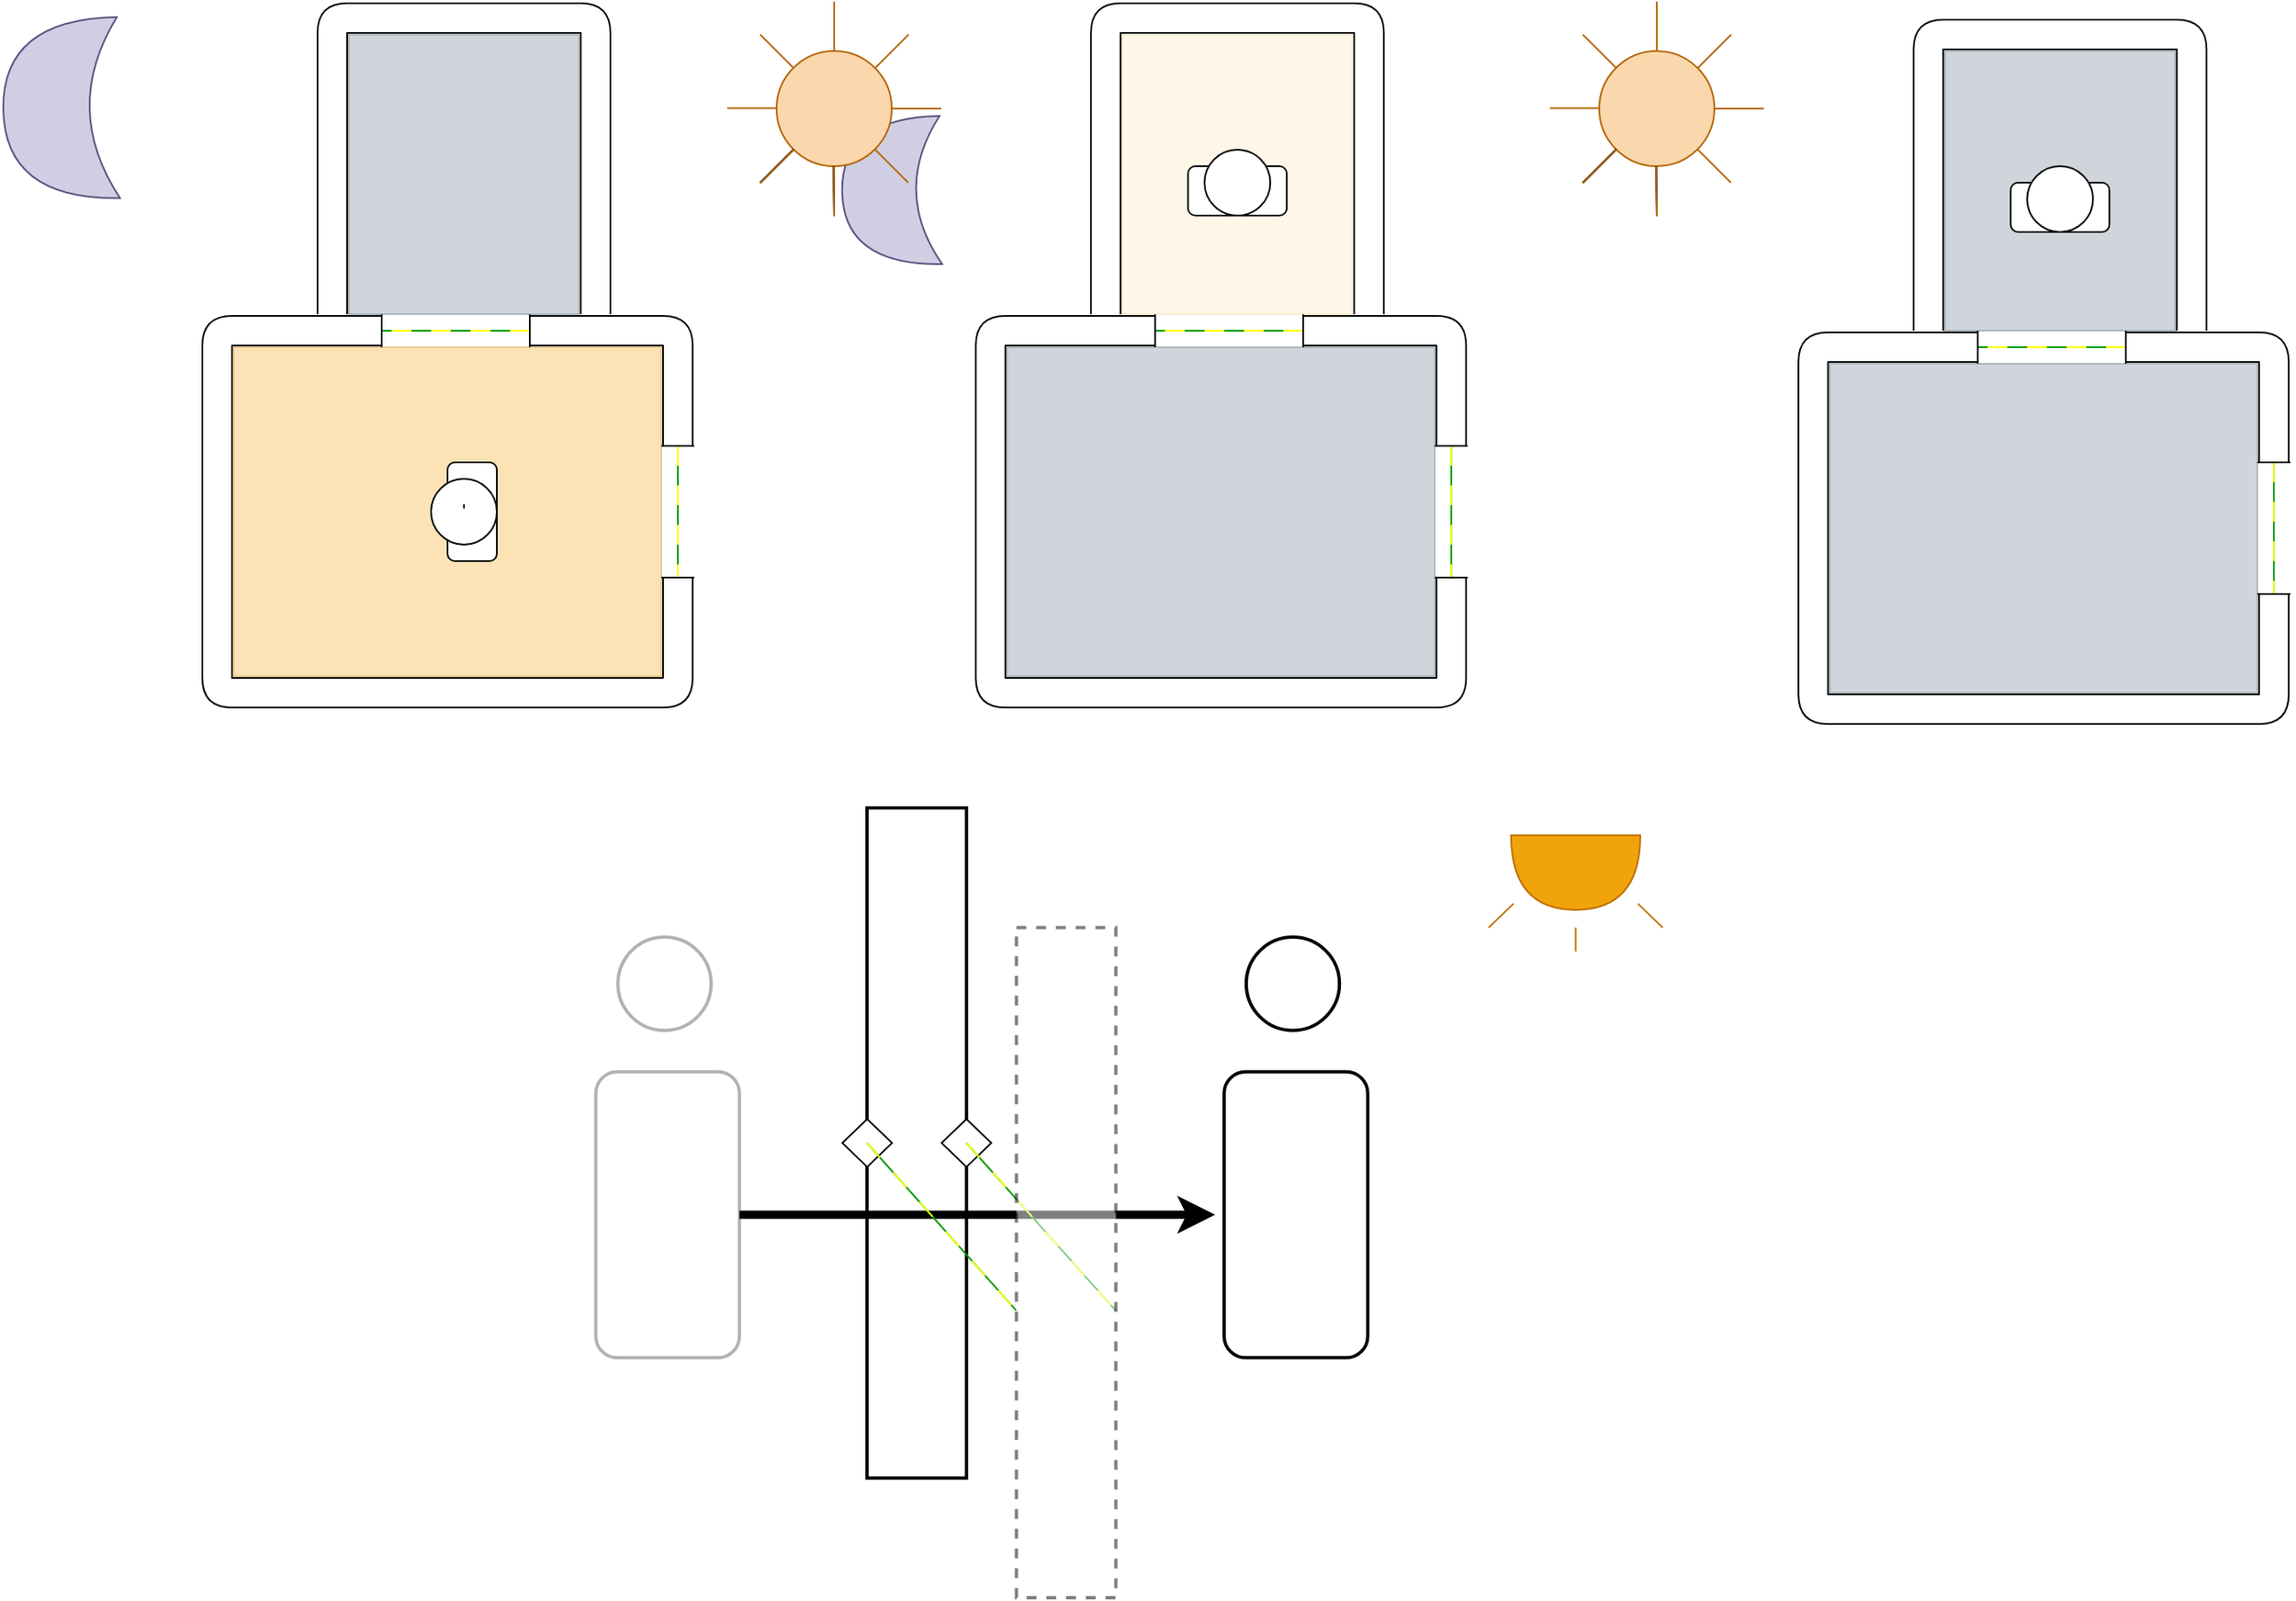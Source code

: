 <mxfile>
    <diagram id="Cca6cfOev7vaBRQpWxT0" name="Page-1">
        <mxGraphModel dx="2141" dy="2211" grid="1" gridSize="10" guides="1" tooltips="1" connect="1" arrows="1" fold="1" page="1" pageScale="1" pageWidth="850" pageHeight="1100" math="0" shadow="0">
            <root>
                <mxCell id="0"/>
                <mxCell id="1" parent="0"/>
                <mxCell id="20" value="" style="rounded=0;whiteSpace=wrap;html=1;fillColor=#f0a30a;fontColor=#000000;strokeColor=#BD7000;opacity=30;" vertex="1" parent="1">
                    <mxGeometry x="140" y="140" width="260" height="200" as="geometry"/>
                </mxCell>
                <mxCell id="35" value="" style="rounded=0;whiteSpace=wrap;html=1;fillColor=#647687;strokeColor=#314354;opacity=30;fontColor=#ffffff;" vertex="1" parent="1">
                    <mxGeometry x="610.09" y="140" width="260" height="200" as="geometry"/>
                </mxCell>
                <mxCell id="2" value="" style="shape=wire;edgeStyle=orthogonalEdgeStyle;orthogonalLoop=1;jettySize=auto;html=1;sourcePerimeterSpacing=0;targetPerimeterSpacing=0;endArrow=none;curved=0;rounded=0;strokeColor=#009900;dashed=1;fillColor=#ffff00;dashPattern=12 12;fixDash=1;startSize=6;endSize=6;" edge="1" parent="1">
                    <mxGeometry width="100" relative="1" as="geometry">
                        <mxPoint x="410" y="200" as="sourcePoint"/>
                        <mxPoint x="410" y="280" as="targetPoint"/>
                    </mxGeometry>
                </mxCell>
                <mxCell id="5" value="" style="endArrow=none;html=1;shape=link;width=18;shadow=0;" edge="1" parent="1">
                    <mxGeometry width="50" height="50" relative="1" as="geometry">
                        <mxPoint x="410" y="200" as="sourcePoint"/>
                        <mxPoint x="320" y="130" as="targetPoint"/>
                        <Array as="points">
                            <mxPoint x="410" y="130"/>
                        </Array>
                    </mxGeometry>
                </mxCell>
                <mxCell id="6" value="" style="endArrow=none;html=1;shape=link;width=18;" edge="1" parent="1">
                    <mxGeometry width="50" height="50" relative="1" as="geometry">
                        <mxPoint x="230" y="130" as="sourcePoint"/>
                        <mxPoint x="410" y="280" as="targetPoint"/>
                        <Array as="points">
                            <mxPoint x="130" y="130"/>
                            <mxPoint x="130" y="350"/>
                            <mxPoint x="410" y="350"/>
                        </Array>
                    </mxGeometry>
                </mxCell>
                <mxCell id="7" value="" style="shape=wire;edgeStyle=orthogonalEdgeStyle;orthogonalLoop=1;jettySize=auto;html=1;sourcePerimeterSpacing=0;targetPerimeterSpacing=0;endArrow=none;curved=0;rounded=0;strokeColor=#009900;dashed=1;fillColor=#ffff00;dashPattern=12 12;fixDash=1;startSize=6;endSize=6;" edge="1" parent="1">
                    <mxGeometry width="100" relative="1" as="geometry">
                        <mxPoint x="320" y="130" as="sourcePoint"/>
                        <mxPoint x="230" y="130" as="targetPoint"/>
                    </mxGeometry>
                </mxCell>
                <mxCell id="13" value="" style="endArrow=none;html=1;shape=link;width=18;shadow=0;" edge="1" parent="1">
                    <mxGeometry width="50" height="50" relative="1" as="geometry">
                        <mxPoint x="360" y="120" as="sourcePoint"/>
                        <mxPoint x="200" y="120" as="targetPoint"/>
                        <Array as="points">
                            <mxPoint x="360" y="-60"/>
                            <mxPoint x="200" y="-60"/>
                        </Array>
                    </mxGeometry>
                </mxCell>
                <mxCell id="14" value="" style="endArrow=none;html=1;shadow=0;sketch=0;" edge="1" parent="1">
                    <mxGeometry width="50" height="50" relative="1" as="geometry">
                        <mxPoint x="230" y="140" as="sourcePoint"/>
                        <mxPoint x="230" y="120" as="targetPoint"/>
                    </mxGeometry>
                </mxCell>
                <mxCell id="15" value="" style="endArrow=none;html=1;shadow=0;sketch=0;" edge="1" parent="1">
                    <mxGeometry width="50" height="50" relative="1" as="geometry">
                        <mxPoint x="320" y="140" as="sourcePoint"/>
                        <mxPoint x="320" y="120" as="targetPoint"/>
                    </mxGeometry>
                </mxCell>
                <mxCell id="16" value="" style="endArrow=none;html=1;shadow=0;sketch=0;" edge="1" parent="1">
                    <mxGeometry width="50" height="50" relative="1" as="geometry">
                        <mxPoint x="400" y="200" as="sourcePoint"/>
                        <mxPoint x="420" y="200" as="targetPoint"/>
                    </mxGeometry>
                </mxCell>
                <mxCell id="17" value="" style="endArrow=none;html=1;shadow=0;sketch=0;" edge="1" parent="1">
                    <mxGeometry width="50" height="50" relative="1" as="geometry">
                        <mxPoint x="400" y="280" as="sourcePoint"/>
                        <mxPoint x="420" y="280" as="targetPoint"/>
                    </mxGeometry>
                </mxCell>
                <mxCell id="19" value="" style="rounded=1;whiteSpace=wrap;html=1;" vertex="1" parent="1">
                    <mxGeometry x="270" y="210" width="30" height="60" as="geometry"/>
                </mxCell>
                <mxCell id="18" value="'" style="ellipse;whiteSpace=wrap;html=1;aspect=fixed;" vertex="1" parent="1">
                    <mxGeometry x="260" y="220" width="40" height="40" as="geometry"/>
                </mxCell>
                <mxCell id="21" value="" style="rounded=0;whiteSpace=wrap;html=1;fillColor=#647687;fontColor=#ffffff;strokeColor=#314354;opacity=30;" vertex="1" parent="1">
                    <mxGeometry x="210" y="-50" width="140" height="170" as="geometry"/>
                </mxCell>
                <mxCell id="23" value="" style="shape=xor;whiteSpace=wrap;html=1;rotation=-181;fillColor=#d0cee2;strokeColor=#56517e;" vertex="1" parent="1">
                    <mxGeometry y="-60" width="70" height="110" as="geometry"/>
                </mxCell>
                <mxCell id="24" value="" style="shape=wire;edgeStyle=orthogonalEdgeStyle;orthogonalLoop=1;jettySize=auto;html=1;sourcePerimeterSpacing=0;targetPerimeterSpacing=0;endArrow=none;curved=0;rounded=0;strokeColor=#009900;dashed=1;fillColor=#ffff00;dashPattern=12 12;fixDash=1;startSize=6;endSize=6;" edge="1" parent="1">
                    <mxGeometry width="100" relative="1" as="geometry">
                        <mxPoint x="880.09" y="200" as="sourcePoint"/>
                        <mxPoint x="880.09" y="280" as="targetPoint"/>
                    </mxGeometry>
                </mxCell>
                <mxCell id="25" value="" style="endArrow=none;html=1;shape=link;width=18;shadow=0;" edge="1" parent="1">
                    <mxGeometry width="50" height="50" relative="1" as="geometry">
                        <mxPoint x="880.09" y="200" as="sourcePoint"/>
                        <mxPoint x="790.09" y="130" as="targetPoint"/>
                        <Array as="points">
                            <mxPoint x="880.09" y="130"/>
                        </Array>
                    </mxGeometry>
                </mxCell>
                <mxCell id="26" value="" style="endArrow=none;html=1;shape=link;width=18;" edge="1" parent="1">
                    <mxGeometry width="50" height="50" relative="1" as="geometry">
                        <mxPoint x="700.09" y="130" as="sourcePoint"/>
                        <mxPoint x="880.09" y="280" as="targetPoint"/>
                        <Array as="points">
                            <mxPoint x="600.09" y="130"/>
                            <mxPoint x="600.09" y="350"/>
                            <mxPoint x="880.09" y="350"/>
                        </Array>
                    </mxGeometry>
                </mxCell>
                <mxCell id="27" value="" style="shape=wire;edgeStyle=orthogonalEdgeStyle;orthogonalLoop=1;jettySize=auto;html=1;sourcePerimeterSpacing=0;targetPerimeterSpacing=0;endArrow=none;curved=0;rounded=0;strokeColor=#009900;dashed=1;fillColor=#ffff00;dashPattern=12 12;fixDash=1;startSize=6;endSize=6;" edge="1" parent="1">
                    <mxGeometry width="100" relative="1" as="geometry">
                        <mxPoint x="790.09" y="130" as="sourcePoint"/>
                        <mxPoint x="700.09" y="130" as="targetPoint"/>
                    </mxGeometry>
                </mxCell>
                <mxCell id="28" value="" style="endArrow=none;html=1;shape=link;width=18;shadow=0;" edge="1" parent="1">
                    <mxGeometry width="50" height="50" relative="1" as="geometry">
                        <mxPoint x="830.09" y="120" as="sourcePoint"/>
                        <mxPoint x="670.09" y="120" as="targetPoint"/>
                        <Array as="points">
                            <mxPoint x="830.09" y="-60"/>
                            <mxPoint x="670.09" y="-60"/>
                        </Array>
                    </mxGeometry>
                </mxCell>
                <mxCell id="29" value="" style="endArrow=none;html=1;shadow=0;sketch=0;" edge="1" parent="1">
                    <mxGeometry width="50" height="50" relative="1" as="geometry">
                        <mxPoint x="700.09" y="140" as="sourcePoint"/>
                        <mxPoint x="700.09" y="120" as="targetPoint"/>
                    </mxGeometry>
                </mxCell>
                <mxCell id="30" value="" style="endArrow=none;html=1;shadow=0;sketch=0;" edge="1" parent="1">
                    <mxGeometry width="50" height="50" relative="1" as="geometry">
                        <mxPoint x="790.09" y="140" as="sourcePoint"/>
                        <mxPoint x="790.09" y="120" as="targetPoint"/>
                    </mxGeometry>
                </mxCell>
                <mxCell id="31" value="" style="endArrow=none;html=1;shadow=0;sketch=0;" edge="1" parent="1">
                    <mxGeometry width="50" height="50" relative="1" as="geometry">
                        <mxPoint x="870.09" y="200" as="sourcePoint"/>
                        <mxPoint x="890.09" y="200" as="targetPoint"/>
                    </mxGeometry>
                </mxCell>
                <mxCell id="32" value="" style="endArrow=none;html=1;shadow=0;sketch=0;" edge="1" parent="1">
                    <mxGeometry width="50" height="50" relative="1" as="geometry">
                        <mxPoint x="870.09" y="280" as="sourcePoint"/>
                        <mxPoint x="890.09" y="280" as="targetPoint"/>
                    </mxGeometry>
                </mxCell>
                <mxCell id="36" value="" style="rounded=0;whiteSpace=wrap;html=1;fillColor=#f0a30a;strokeColor=#BD7000;opacity=10;fontColor=#000000;" vertex="1" parent="1">
                    <mxGeometry x="680.09" y="-50" width="140" height="170" as="geometry"/>
                </mxCell>
                <mxCell id="37" value="" style="shape=xor;whiteSpace=wrap;html=1;rotation=-181;fillColor=#d0cee2;strokeColor=#56517e;" vertex="1" parent="1">
                    <mxGeometry x="509.83" width="60" height="90" as="geometry"/>
                </mxCell>
                <mxCell id="38" value="" style="group;rotation=90;" vertex="1" connectable="0" parent="1">
                    <mxGeometry x="730.09" y="10" width="40" height="60" as="geometry"/>
                </mxCell>
                <mxCell id="33" value="" style="rounded=1;whiteSpace=wrap;html=1;rotation=90;" vertex="1" parent="38">
                    <mxGeometry x="5" y="5" width="30" height="60" as="geometry"/>
                </mxCell>
                <mxCell id="34" value="" style="ellipse;whiteSpace=wrap;html=1;aspect=fixed;rotation=90;" vertex="1" parent="38">
                    <mxGeometry y="10" width="40" height="40" as="geometry"/>
                </mxCell>
                <mxCell id="39" value="" style="ellipse;whiteSpace=wrap;html=1;aspect=fixed;fillColor=#fad7ac;strokeColor=#b46504;" vertex="1" parent="1">
                    <mxGeometry x="470" y="-40" width="70" height="70" as="geometry"/>
                </mxCell>
                <mxCell id="41" value="" style="endArrow=none;html=1;shadow=0;sketch=0;exitX=0.5;exitY=0;exitDx=0;exitDy=0;fillColor=#fad7ac;strokeColor=#b46504;" edge="1" parent="1" source="39">
                    <mxGeometry width="50" height="50" relative="1" as="geometry">
                        <mxPoint x="539.749" y="-19.749" as="sourcePoint"/>
                        <mxPoint x="505" y="-70" as="targetPoint"/>
                    </mxGeometry>
                </mxCell>
                <mxCell id="42" value="" style="endArrow=none;html=1;shadow=0;sketch=0;" edge="1" parent="1">
                    <mxGeometry width="50" height="50" relative="1" as="geometry">
                        <mxPoint x="505" y="60" as="sourcePoint"/>
                        <mxPoint x="504.66" y="30" as="targetPoint"/>
                    </mxGeometry>
                </mxCell>
                <mxCell id="43" value="" style="endArrow=none;html=1;shadow=0;sketch=0;" edge="1" parent="1">
                    <mxGeometry width="50" height="50" relative="1" as="geometry">
                        <mxPoint x="460" y="40" as="sourcePoint"/>
                        <mxPoint x="480.25" y="19.75" as="targetPoint"/>
                    </mxGeometry>
                </mxCell>
                <mxCell id="44" value="" style="endArrow=none;html=1;shadow=0;sketch=0;fillColor=#fad7ac;strokeColor=#b46504;" edge="1" parent="1">
                    <mxGeometry width="50" height="50" relative="1" as="geometry">
                        <mxPoint x="530" y="-29.75" as="sourcePoint"/>
                        <mxPoint x="550.25" y="-50" as="targetPoint"/>
                    </mxGeometry>
                </mxCell>
                <mxCell id="45" value="" style="endArrow=none;html=1;shadow=0;sketch=0;entryX=1;entryY=1;entryDx=0;entryDy=0;fillColor=#fad7ac;strokeColor=#b46504;" edge="1" parent="1" target="39">
                    <mxGeometry width="50" height="50" relative="1" as="geometry">
                        <mxPoint x="550" y="40" as="sourcePoint"/>
                        <mxPoint x="490.25" y="29.75" as="targetPoint"/>
                    </mxGeometry>
                </mxCell>
                <mxCell id="46" value="" style="endArrow=none;html=1;shadow=0;sketch=0;exitX=0;exitY=0;exitDx=0;exitDy=0;fillColor=#fad7ac;strokeColor=#b46504;" edge="1" parent="1" source="39">
                    <mxGeometry width="50" height="50" relative="1" as="geometry">
                        <mxPoint x="475.25" y="-39.75" as="sourcePoint"/>
                        <mxPoint x="460" y="-50" as="targetPoint"/>
                    </mxGeometry>
                </mxCell>
                <mxCell id="47" value="" style="endArrow=none;html=1;shadow=0;sketch=0;entryX=1;entryY=0.5;entryDx=0;entryDy=0;fillColor=#fad7ac;strokeColor=#b46504;" edge="1" parent="1" target="39">
                    <mxGeometry width="50" height="50" relative="1" as="geometry">
                        <mxPoint x="570" y="-5" as="sourcePoint"/>
                        <mxPoint x="549.749" y="39.749" as="targetPoint"/>
                    </mxGeometry>
                </mxCell>
                <mxCell id="48" value="" style="endArrow=none;html=1;shadow=0;sketch=0;entryX=1;entryY=0.5;entryDx=0;entryDy=0;fillColor=#fad7ac;strokeColor=#b46504;" edge="1" parent="1">
                    <mxGeometry width="50" height="50" relative="1" as="geometry">
                        <mxPoint x="470" y="-5.24" as="sourcePoint"/>
                        <mxPoint x="440.0" y="-5.24" as="targetPoint"/>
                    </mxGeometry>
                </mxCell>
                <mxCell id="49" value="" style="endArrow=none;html=1;shadow=0;sketch=0;" edge="1" parent="1">
                    <mxGeometry width="50" height="50" relative="1" as="geometry">
                        <mxPoint x="505" y="60.25" as="sourcePoint"/>
                        <mxPoint x="504.66" y="30.25" as="targetPoint"/>
                    </mxGeometry>
                </mxCell>
                <mxCell id="50" value="" style="endArrow=none;html=1;shadow=0;sketch=0;" edge="1" parent="1">
                    <mxGeometry width="50" height="50" relative="1" as="geometry">
                        <mxPoint x="460" y="40.25" as="sourcePoint"/>
                        <mxPoint x="480.25" y="20" as="targetPoint"/>
                    </mxGeometry>
                </mxCell>
                <mxCell id="51" value="" style="endArrow=none;html=1;shadow=0;sketch=0;fillColor=#fad7ac;strokeColor=#b46504;" edge="1" parent="1">
                    <mxGeometry width="50" height="50" relative="1" as="geometry">
                        <mxPoint x="505" y="60.25" as="sourcePoint"/>
                        <mxPoint x="504.66" y="30.25" as="targetPoint"/>
                    </mxGeometry>
                </mxCell>
                <mxCell id="52" value="" style="endArrow=none;html=1;shadow=0;sketch=0;fillColor=#fad7ac;strokeColor=#b46504;" edge="1" parent="1">
                    <mxGeometry width="50" height="50" relative="1" as="geometry">
                        <mxPoint x="460" y="40.25" as="sourcePoint"/>
                        <mxPoint x="480.25" y="20" as="targetPoint"/>
                    </mxGeometry>
                </mxCell>
                <mxCell id="53" value="" style="rounded=0;whiteSpace=wrap;html=1;fillColor=#647687;strokeColor=#314354;opacity=30;fontColor=#ffffff;" vertex="1" parent="1">
                    <mxGeometry x="1110.09" y="150" width="260" height="200" as="geometry"/>
                </mxCell>
                <mxCell id="54" value="" style="shape=wire;edgeStyle=orthogonalEdgeStyle;orthogonalLoop=1;jettySize=auto;html=1;sourcePerimeterSpacing=0;targetPerimeterSpacing=0;endArrow=none;curved=0;rounded=0;strokeColor=#009900;dashed=1;fillColor=#ffff00;dashPattern=12 12;fixDash=1;startSize=6;endSize=6;" edge="1" parent="1">
                    <mxGeometry width="100" relative="1" as="geometry">
                        <mxPoint x="1380.09" y="210" as="sourcePoint"/>
                        <mxPoint x="1380.09" y="290" as="targetPoint"/>
                    </mxGeometry>
                </mxCell>
                <mxCell id="55" value="" style="endArrow=none;html=1;shape=link;width=18;shadow=0;" edge="1" parent="1">
                    <mxGeometry width="50" height="50" relative="1" as="geometry">
                        <mxPoint x="1380.09" y="210" as="sourcePoint"/>
                        <mxPoint x="1290.09" y="140" as="targetPoint"/>
                        <Array as="points">
                            <mxPoint x="1380.09" y="140"/>
                        </Array>
                    </mxGeometry>
                </mxCell>
                <mxCell id="56" value="" style="endArrow=none;html=1;shape=link;width=18;" edge="1" parent="1">
                    <mxGeometry width="50" height="50" relative="1" as="geometry">
                        <mxPoint x="1200.09" y="140" as="sourcePoint"/>
                        <mxPoint x="1380.09" y="290" as="targetPoint"/>
                        <Array as="points">
                            <mxPoint x="1100.09" y="140"/>
                            <mxPoint x="1100.09" y="360"/>
                            <mxPoint x="1380.09" y="360"/>
                        </Array>
                    </mxGeometry>
                </mxCell>
                <mxCell id="57" value="" style="shape=wire;edgeStyle=orthogonalEdgeStyle;orthogonalLoop=1;jettySize=auto;html=1;sourcePerimeterSpacing=0;targetPerimeterSpacing=0;endArrow=none;curved=0;rounded=0;strokeColor=#009900;dashed=1;fillColor=#ffff00;dashPattern=12 12;fixDash=1;startSize=6;endSize=6;" edge="1" parent="1">
                    <mxGeometry width="100" relative="1" as="geometry">
                        <mxPoint x="1290.09" y="140" as="sourcePoint"/>
                        <mxPoint x="1200.09" y="140" as="targetPoint"/>
                    </mxGeometry>
                </mxCell>
                <mxCell id="58" value="" style="endArrow=none;html=1;shape=link;width=18;shadow=0;" edge="1" parent="1">
                    <mxGeometry width="50" height="50" relative="1" as="geometry">
                        <mxPoint x="1330.09" y="130" as="sourcePoint"/>
                        <mxPoint x="1170.09" y="130" as="targetPoint"/>
                        <Array as="points">
                            <mxPoint x="1330.09" y="-50"/>
                            <mxPoint x="1170.09" y="-50"/>
                        </Array>
                    </mxGeometry>
                </mxCell>
                <mxCell id="59" value="" style="endArrow=none;html=1;shadow=0;sketch=0;" edge="1" parent="1">
                    <mxGeometry width="50" height="50" relative="1" as="geometry">
                        <mxPoint x="1200.09" y="150" as="sourcePoint"/>
                        <mxPoint x="1200.09" y="130" as="targetPoint"/>
                    </mxGeometry>
                </mxCell>
                <mxCell id="60" value="" style="endArrow=none;html=1;shadow=0;sketch=0;" edge="1" parent="1">
                    <mxGeometry width="50" height="50" relative="1" as="geometry">
                        <mxPoint x="1290.09" y="150" as="sourcePoint"/>
                        <mxPoint x="1290.09" y="130" as="targetPoint"/>
                    </mxGeometry>
                </mxCell>
                <mxCell id="61" value="" style="endArrow=none;html=1;shadow=0;sketch=0;" edge="1" parent="1">
                    <mxGeometry width="50" height="50" relative="1" as="geometry">
                        <mxPoint x="1370.09" y="210" as="sourcePoint"/>
                        <mxPoint x="1390.09" y="210" as="targetPoint"/>
                    </mxGeometry>
                </mxCell>
                <mxCell id="62" value="" style="endArrow=none;html=1;shadow=0;sketch=0;" edge="1" parent="1">
                    <mxGeometry width="50" height="50" relative="1" as="geometry">
                        <mxPoint x="1370.09" y="290" as="sourcePoint"/>
                        <mxPoint x="1390.09" y="290" as="targetPoint"/>
                    </mxGeometry>
                </mxCell>
                <mxCell id="63" value="" style="rounded=0;whiteSpace=wrap;html=1;fillColor=#647687;strokeColor=#314354;fontColor=#ffffff;opacity=30;" vertex="1" parent="1">
                    <mxGeometry x="1180.09" y="-40" width="140" height="170" as="geometry"/>
                </mxCell>
                <mxCell id="65" value="" style="group;rotation=90;" vertex="1" connectable="0" parent="1">
                    <mxGeometry x="1230.09" y="20" width="40" height="60" as="geometry"/>
                </mxCell>
                <mxCell id="66" value="" style="rounded=1;whiteSpace=wrap;html=1;rotation=90;" vertex="1" parent="65">
                    <mxGeometry x="5" y="5" width="30" height="60" as="geometry"/>
                </mxCell>
                <mxCell id="67" value="" style="ellipse;whiteSpace=wrap;html=1;aspect=fixed;rotation=90;" vertex="1" parent="65">
                    <mxGeometry y="10" width="40" height="40" as="geometry"/>
                </mxCell>
                <mxCell id="68" value="" style="ellipse;whiteSpace=wrap;html=1;aspect=fixed;fillColor=#fad7ac;strokeColor=#b46504;" vertex="1" parent="1">
                    <mxGeometry x="970" y="-40" width="70" height="70" as="geometry"/>
                </mxCell>
                <mxCell id="69" value="" style="endArrow=none;html=1;shadow=0;sketch=0;exitX=0.5;exitY=0;exitDx=0;exitDy=0;fillColor=#fad7ac;strokeColor=#b46504;" edge="1" parent="1" source="68">
                    <mxGeometry width="50" height="50" relative="1" as="geometry">
                        <mxPoint x="1039.749" y="-19.749" as="sourcePoint"/>
                        <mxPoint x="1005" y="-70" as="targetPoint"/>
                    </mxGeometry>
                </mxCell>
                <mxCell id="70" value="" style="endArrow=none;html=1;shadow=0;sketch=0;" edge="1" parent="1">
                    <mxGeometry width="50" height="50" relative="1" as="geometry">
                        <mxPoint x="1005" y="60" as="sourcePoint"/>
                        <mxPoint x="1004.66" y="30" as="targetPoint"/>
                    </mxGeometry>
                </mxCell>
                <mxCell id="71" value="" style="endArrow=none;html=1;shadow=0;sketch=0;" edge="1" parent="1">
                    <mxGeometry width="50" height="50" relative="1" as="geometry">
                        <mxPoint x="960" y="40" as="sourcePoint"/>
                        <mxPoint x="980.25" y="19.75" as="targetPoint"/>
                    </mxGeometry>
                </mxCell>
                <mxCell id="72" value="" style="endArrow=none;html=1;shadow=0;sketch=0;fillColor=#fad7ac;strokeColor=#b46504;" edge="1" parent="1">
                    <mxGeometry width="50" height="50" relative="1" as="geometry">
                        <mxPoint x="1030" y="-29.75" as="sourcePoint"/>
                        <mxPoint x="1050.25" y="-50" as="targetPoint"/>
                    </mxGeometry>
                </mxCell>
                <mxCell id="73" value="" style="endArrow=none;html=1;shadow=0;sketch=0;entryX=1;entryY=1;entryDx=0;entryDy=0;fillColor=#fad7ac;strokeColor=#b46504;" edge="1" parent="1" target="68">
                    <mxGeometry width="50" height="50" relative="1" as="geometry">
                        <mxPoint x="1050" y="40" as="sourcePoint"/>
                        <mxPoint x="990.25" y="29.75" as="targetPoint"/>
                    </mxGeometry>
                </mxCell>
                <mxCell id="74" value="" style="endArrow=none;html=1;shadow=0;sketch=0;exitX=0;exitY=0;exitDx=0;exitDy=0;fillColor=#fad7ac;strokeColor=#b46504;" edge="1" parent="1" source="68">
                    <mxGeometry width="50" height="50" relative="1" as="geometry">
                        <mxPoint x="975.25" y="-39.75" as="sourcePoint"/>
                        <mxPoint x="960" y="-50" as="targetPoint"/>
                    </mxGeometry>
                </mxCell>
                <mxCell id="75" value="" style="endArrow=none;html=1;shadow=0;sketch=0;entryX=1;entryY=0.5;entryDx=0;entryDy=0;fillColor=#fad7ac;strokeColor=#b46504;" edge="1" parent="1" target="68">
                    <mxGeometry width="50" height="50" relative="1" as="geometry">
                        <mxPoint x="1070" y="-5" as="sourcePoint"/>
                        <mxPoint x="1049.749" y="39.749" as="targetPoint"/>
                    </mxGeometry>
                </mxCell>
                <mxCell id="76" value="" style="endArrow=none;html=1;shadow=0;sketch=0;entryX=1;entryY=0.5;entryDx=0;entryDy=0;fillColor=#fad7ac;strokeColor=#b46504;" edge="1" parent="1">
                    <mxGeometry width="50" height="50" relative="1" as="geometry">
                        <mxPoint x="970" y="-5.24" as="sourcePoint"/>
                        <mxPoint x="940.0" y="-5.24" as="targetPoint"/>
                    </mxGeometry>
                </mxCell>
                <mxCell id="77" value="" style="endArrow=none;html=1;shadow=0;sketch=0;" edge="1" parent="1">
                    <mxGeometry width="50" height="50" relative="1" as="geometry">
                        <mxPoint x="1005" y="60.25" as="sourcePoint"/>
                        <mxPoint x="1004.66" y="30.25" as="targetPoint"/>
                    </mxGeometry>
                </mxCell>
                <mxCell id="78" value="" style="endArrow=none;html=1;shadow=0;sketch=0;" edge="1" parent="1">
                    <mxGeometry width="50" height="50" relative="1" as="geometry">
                        <mxPoint x="960" y="40.25" as="sourcePoint"/>
                        <mxPoint x="980.25" y="20" as="targetPoint"/>
                    </mxGeometry>
                </mxCell>
                <mxCell id="79" value="" style="endArrow=none;html=1;shadow=0;sketch=0;fillColor=#fad7ac;strokeColor=#b46504;" edge="1" parent="1">
                    <mxGeometry width="50" height="50" relative="1" as="geometry">
                        <mxPoint x="1005" y="60.25" as="sourcePoint"/>
                        <mxPoint x="1004.66" y="30.25" as="targetPoint"/>
                    </mxGeometry>
                </mxCell>
                <mxCell id="80" value="" style="endArrow=none;html=1;shadow=0;sketch=0;fillColor=#fad7ac;strokeColor=#b46504;" edge="1" parent="1">
                    <mxGeometry width="50" height="50" relative="1" as="geometry">
                        <mxPoint x="960" y="40.25" as="sourcePoint"/>
                        <mxPoint x="980.25" y="20" as="targetPoint"/>
                    </mxGeometry>
                </mxCell>
                <mxCell id="98" value="" style="rounded=0;whiteSpace=wrap;html=1;strokeWidth=2;" vertex="1" parent="1">
                    <mxGeometry x="524.954" y="420" width="60.457" height="407.273" as="geometry"/>
                </mxCell>
                <mxCell id="99" style="edgeStyle=none;sketch=0;html=1;shadow=0;endSize=7;strokeWidth=5;" edge="1" parent="1" source="96">
                    <mxGeometry relative="1" as="geometry">
                        <mxPoint x="736.553" y="667.273" as="targetPoint"/>
                    </mxGeometry>
                </mxCell>
                <mxCell id="96" value="" style="rounded=1;whiteSpace=wrap;html=1;rotation=90;opacity=30;strokeWidth=2;" vertex="1" parent="1">
                    <mxGeometry x="316.876" y="623.636" width="173.814" height="87.273" as="geometry"/>
                </mxCell>
                <mxCell id="97" value="" style="ellipse;whiteSpace=wrap;html=1;aspect=fixed;rotation=90;opacity=30;strokeWidth=2;" vertex="1" parent="1">
                    <mxGeometry x="373.554" y="498.545" width="56.67" height="56.67" as="geometry"/>
                </mxCell>
                <mxCell id="101" value="" style="rhombus;whiteSpace=wrap;html=1;" vertex="1" parent="1">
                    <mxGeometry x="509.976" y="609.091" width="30.229" height="29.091" as="geometry"/>
                </mxCell>
                <mxCell id="102" value="" style="rhombus;whiteSpace=wrap;html=1;" vertex="1" parent="1">
                    <mxGeometry x="570.297" y="609.091" width="30.229" height="29.091" as="geometry"/>
                </mxCell>
                <mxCell id="103" value="" style="shape=wire;orthogonalLoop=1;jettySize=auto;html=1;sourcePerimeterSpacing=0;targetPerimeterSpacing=0;endArrow=none;rounded=0;strokeColor=#009900;dashed=1;fillColor=#ffff00;dashPattern=12 12;fixDash=1;startSize=6;endSize=6;" edge="1" parent="1">
                    <mxGeometry width="100" relative="1" as="geometry">
                        <mxPoint x="585.411" y="623.636" as="sourcePoint"/>
                        <mxPoint x="676.096" y="725.455" as="targetPoint"/>
                    </mxGeometry>
                </mxCell>
                <mxCell id="105" value="" style="shape=wire;orthogonalLoop=1;jettySize=auto;html=1;sourcePerimeterSpacing=0;targetPerimeterSpacing=0;endArrow=none;rounded=0;strokeColor=#009900;dashed=1;fillColor=#ffff00;dashPattern=12 12;fixDash=1;startSize=6;endSize=6;exitX=0.495;exitY=0.5;exitDx=0;exitDy=0;exitPerimeter=0;" edge="1" parent="1" source="101">
                    <mxGeometry width="100" relative="1" as="geometry">
                        <mxPoint x="494.725" y="652.727" as="sourcePoint"/>
                        <mxPoint x="615.639" y="725.455" as="targetPoint"/>
                    </mxGeometry>
                </mxCell>
                <mxCell id="106" value="" style="rounded=0;whiteSpace=wrap;html=1;opacity=50;dashed=1;strokeWidth=2;" vertex="1" parent="1">
                    <mxGeometry x="615.775" y="492.727" width="60.457" height="407.273" as="geometry"/>
                </mxCell>
                <mxCell id="107" value="" style="rounded=1;whiteSpace=wrap;html=1;rotation=90;strokeWidth=2;" vertex="1" parent="1">
                    <mxGeometry x="698.768" y="623.636" width="173.814" height="87.273" as="geometry"/>
                </mxCell>
                <mxCell id="108" value="" style="ellipse;whiteSpace=wrap;html=1;aspect=fixed;rotation=90;strokeWidth=2;" vertex="1" parent="1">
                    <mxGeometry x="755.446" y="498.545" width="56.67" height="56.67" as="geometry"/>
                </mxCell>
                <mxCell id="109" value="" style="shape=or;whiteSpace=wrap;html=1;rotation=90;fillColor=#f0a30a;fontColor=#000000;strokeColor=#BD7000;" vertex="1" parent="1">
                    <mxGeometry x="933.039" y="420" width="45.343" height="78.545" as="geometry"/>
                </mxCell>
                <mxCell id="112" value="" style="endArrow=none;html=1;shadow=0;sketch=0;fillColor=#f0a30a;strokeColor=#BD7000;" edge="1" parent="1">
                    <mxGeometry width="50" height="50" relative="1" as="geometry">
                        <mxPoint x="902.81" y="492.727" as="sourcePoint"/>
                        <mxPoint x="917.924" y="478.182" as="targetPoint"/>
                    </mxGeometry>
                </mxCell>
                <mxCell id="113" value="" style="endArrow=none;html=1;shadow=0;sketch=0;fillColor=#f0a30a;strokeColor=#BD7000;" edge="1" parent="1">
                    <mxGeometry width="50" height="50" relative="1" as="geometry">
                        <mxPoint x="1008.61" y="492.727" as="sourcePoint"/>
                        <mxPoint x="993.496" y="478.182" as="targetPoint"/>
                    </mxGeometry>
                </mxCell>
                <mxCell id="114" value="" style="endArrow=none;html=1;shadow=0;sketch=0;fillColor=#f0a30a;strokeColor=#BD7000;" edge="1" parent="1">
                    <mxGeometry width="50" height="50" relative="1" as="geometry">
                        <mxPoint x="955.71" y="507.273" as="sourcePoint"/>
                        <mxPoint x="955.71" y="492.727" as="targetPoint"/>
                    </mxGeometry>
                </mxCell>
            </root>
        </mxGraphModel>
    </diagram>
</mxfile>